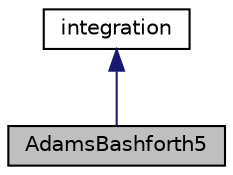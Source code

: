 digraph "AdamsBashforth5"
{
 // LATEX_PDF_SIZE
  edge [fontname="Helvetica",fontsize="10",labelfontname="Helvetica",labelfontsize="10"];
  node [fontname="Helvetica",fontsize="10",shape=record];
  Node1 [label="AdamsBashforth5",height=0.2,width=0.4,color="black", fillcolor="grey75", style="filled", fontcolor="black",tooltip="Fifth order Adams-Bashforth integration method for solving ODE."];
  Node2 -> Node1 [dir="back",color="midnightblue",fontsize="10",style="solid",fontname="Helvetica"];
  Node2 [label="integration",height=0.2,width=0.4,color="black", fillcolor="white", style="filled",URL="$classpFlow_1_1integration.html",tooltip="Base class for integrating the first order ODE (IVP)"];
}
